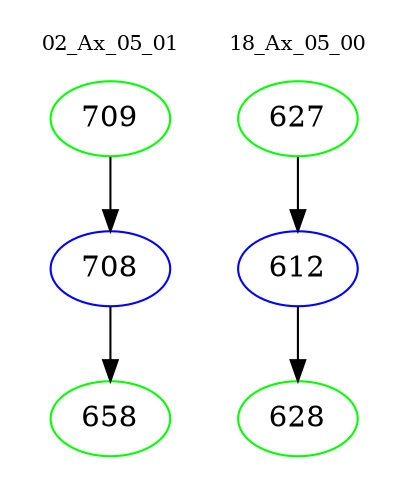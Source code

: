 digraph{
subgraph cluster_0 {
color = white
label = "02_Ax_05_01";
fontsize=10;
T0_709 [label="709", color="green"]
T0_709 -> T0_708 [color="black"]
T0_708 [label="708", color="blue"]
T0_708 -> T0_658 [color="black"]
T0_658 [label="658", color="green"]
}
subgraph cluster_1 {
color = white
label = "18_Ax_05_00";
fontsize=10;
T1_627 [label="627", color="green"]
T1_627 -> T1_612 [color="black"]
T1_612 [label="612", color="blue"]
T1_612 -> T1_628 [color="black"]
T1_628 [label="628", color="green"]
}
}
